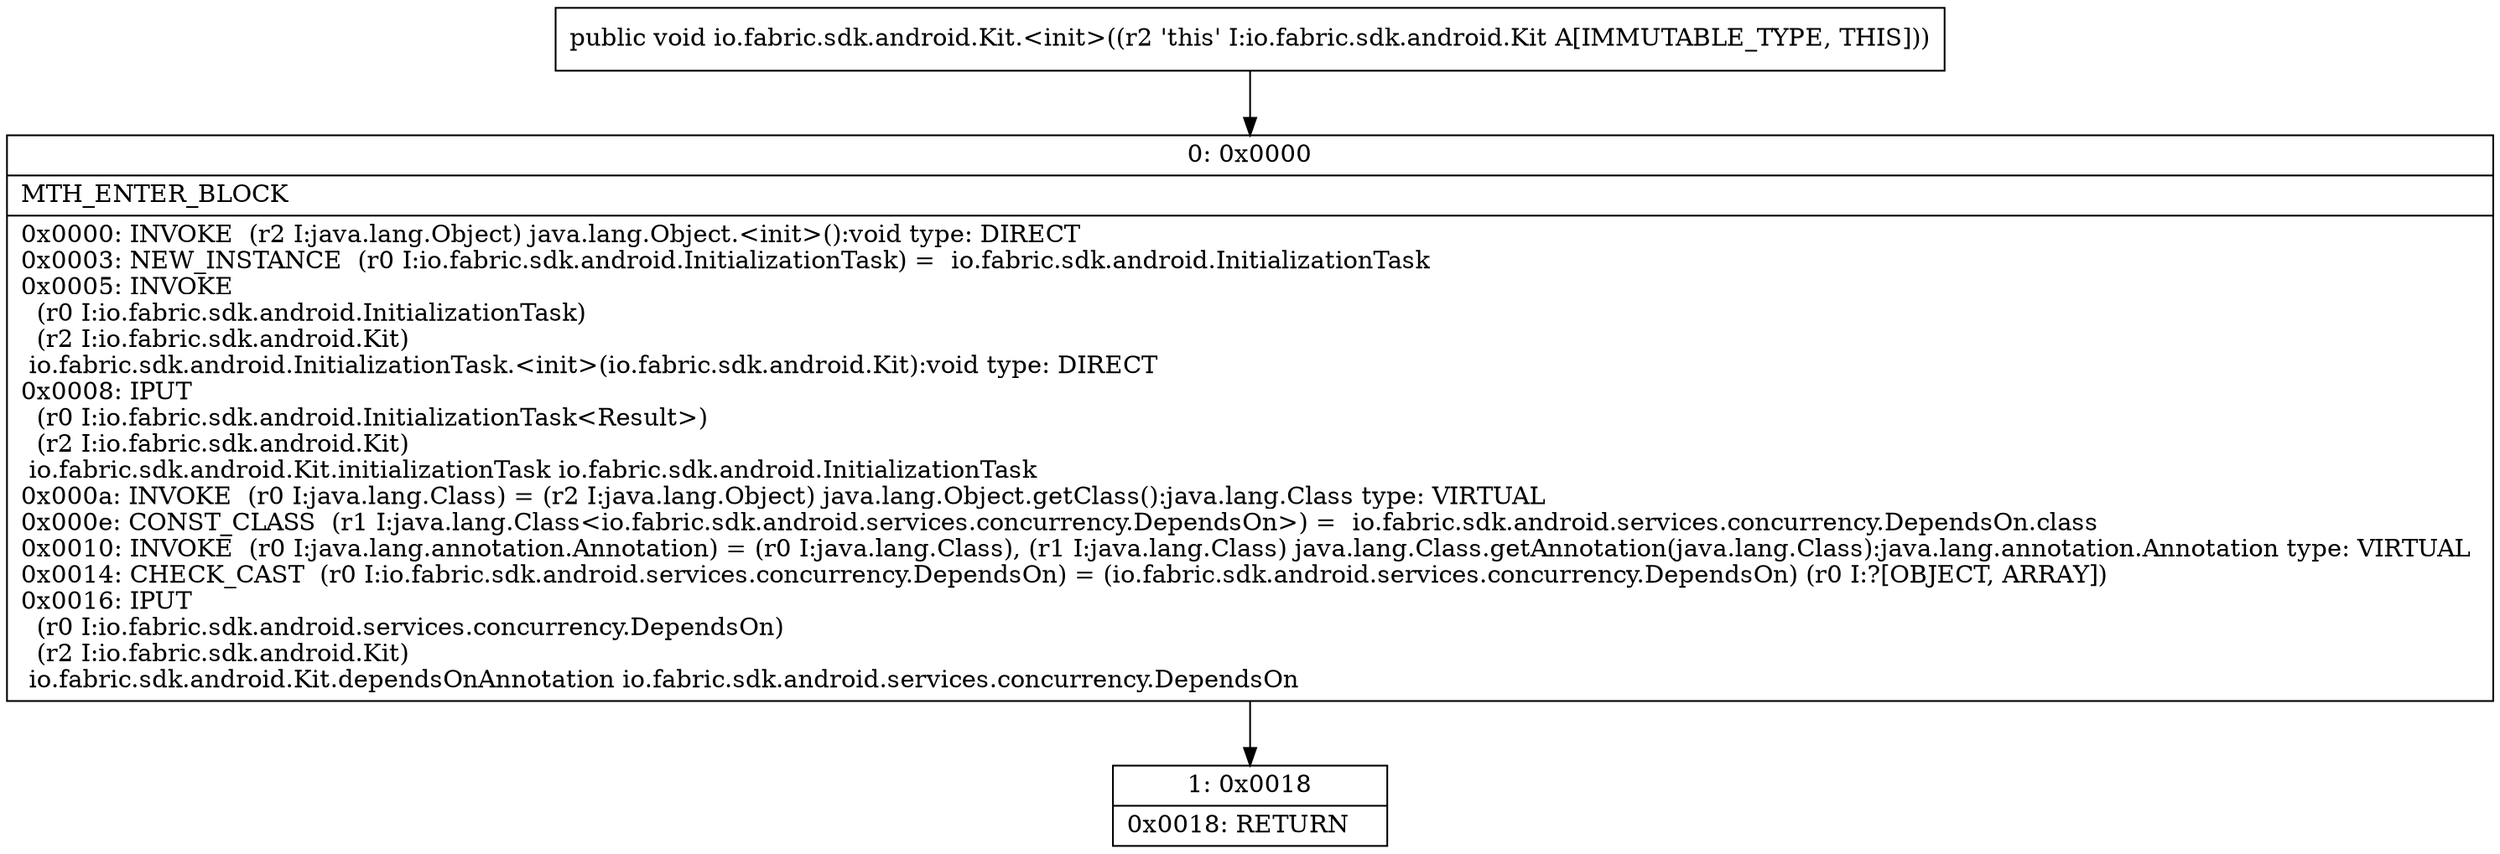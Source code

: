 digraph "CFG forio.fabric.sdk.android.Kit.\<init\>()V" {
Node_0 [shape=record,label="{0\:\ 0x0000|MTH_ENTER_BLOCK\l|0x0000: INVOKE  (r2 I:java.lang.Object) java.lang.Object.\<init\>():void type: DIRECT \l0x0003: NEW_INSTANCE  (r0 I:io.fabric.sdk.android.InitializationTask) =  io.fabric.sdk.android.InitializationTask \l0x0005: INVOKE  \l  (r0 I:io.fabric.sdk.android.InitializationTask)\l  (r2 I:io.fabric.sdk.android.Kit)\l io.fabric.sdk.android.InitializationTask.\<init\>(io.fabric.sdk.android.Kit):void type: DIRECT \l0x0008: IPUT  \l  (r0 I:io.fabric.sdk.android.InitializationTask\<Result\>)\l  (r2 I:io.fabric.sdk.android.Kit)\l io.fabric.sdk.android.Kit.initializationTask io.fabric.sdk.android.InitializationTask \l0x000a: INVOKE  (r0 I:java.lang.Class) = (r2 I:java.lang.Object) java.lang.Object.getClass():java.lang.Class type: VIRTUAL \l0x000e: CONST_CLASS  (r1 I:java.lang.Class\<io.fabric.sdk.android.services.concurrency.DependsOn\>) =  io.fabric.sdk.android.services.concurrency.DependsOn.class \l0x0010: INVOKE  (r0 I:java.lang.annotation.Annotation) = (r0 I:java.lang.Class), (r1 I:java.lang.Class) java.lang.Class.getAnnotation(java.lang.Class):java.lang.annotation.Annotation type: VIRTUAL \l0x0014: CHECK_CAST  (r0 I:io.fabric.sdk.android.services.concurrency.DependsOn) = (io.fabric.sdk.android.services.concurrency.DependsOn) (r0 I:?[OBJECT, ARRAY]) \l0x0016: IPUT  \l  (r0 I:io.fabric.sdk.android.services.concurrency.DependsOn)\l  (r2 I:io.fabric.sdk.android.Kit)\l io.fabric.sdk.android.Kit.dependsOnAnnotation io.fabric.sdk.android.services.concurrency.DependsOn \l}"];
Node_1 [shape=record,label="{1\:\ 0x0018|0x0018: RETURN   \l}"];
MethodNode[shape=record,label="{public void io.fabric.sdk.android.Kit.\<init\>((r2 'this' I:io.fabric.sdk.android.Kit A[IMMUTABLE_TYPE, THIS])) }"];
MethodNode -> Node_0;
Node_0 -> Node_1;
}

